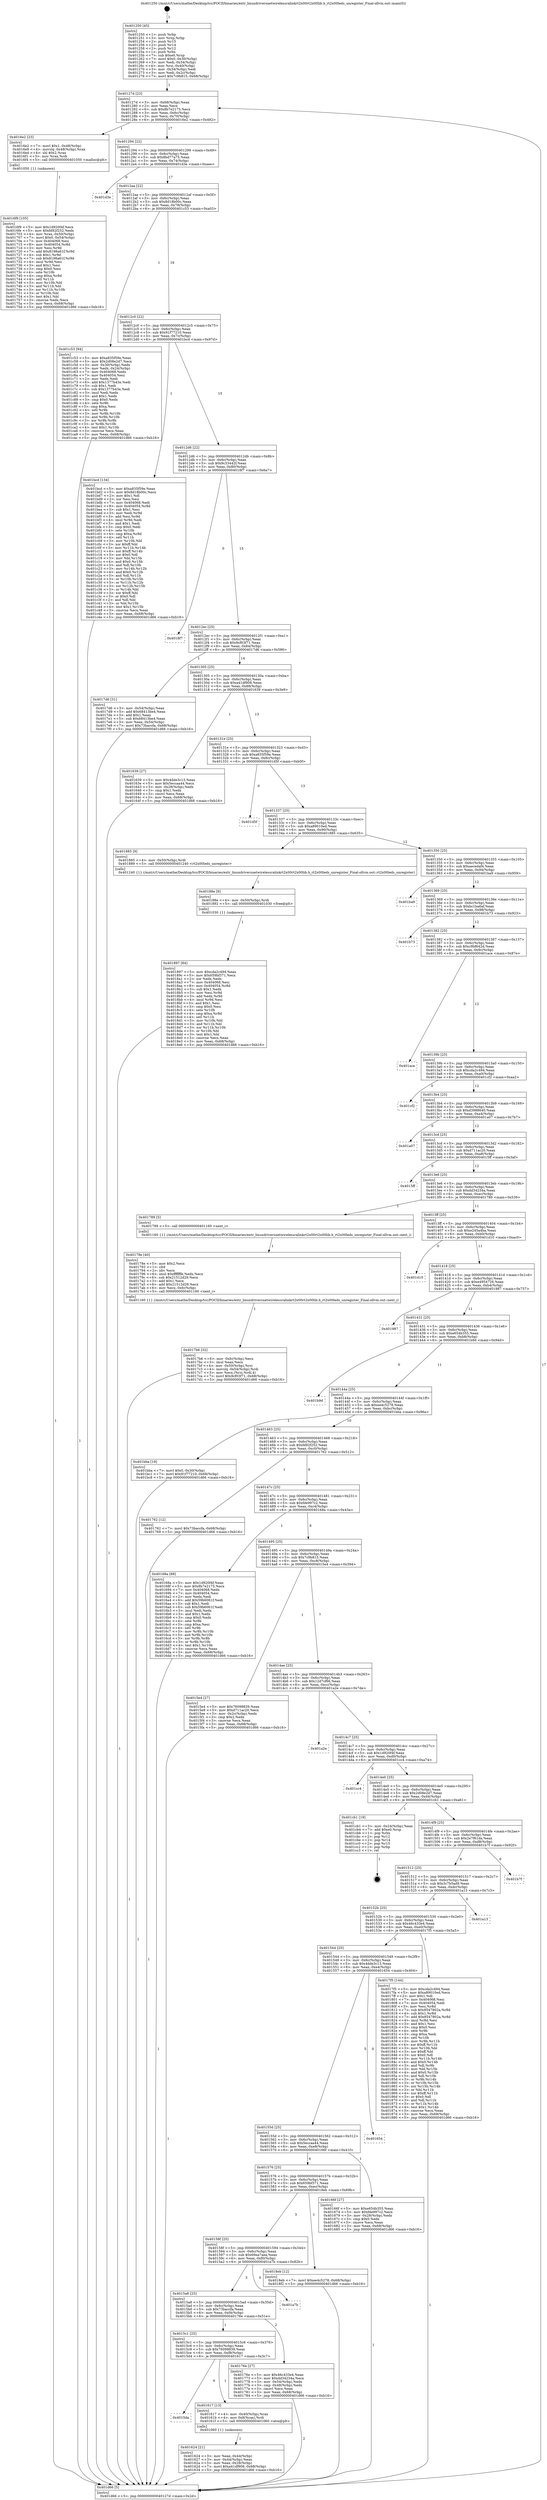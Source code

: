 digraph "0x401250" {
  label = "0x401250 (/mnt/c/Users/mathe/Desktop/tcc/POCII/binaries/extr_linuxdriversnetwirelessralinkrt2x00rt2x00lib.h_rt2x00leds_unregister_Final-ollvm.out::main(0))"
  labelloc = "t"
  node[shape=record]

  Entry [label="",width=0.3,height=0.3,shape=circle,fillcolor=black,style=filled]
  "0x40127d" [label="{
     0x40127d [23]\l
     | [instrs]\l
     &nbsp;&nbsp;0x40127d \<+3\>: mov -0x68(%rbp),%eax\l
     &nbsp;&nbsp;0x401280 \<+2\>: mov %eax,%ecx\l
     &nbsp;&nbsp;0x401282 \<+6\>: sub $0x8b7e2175,%ecx\l
     &nbsp;&nbsp;0x401288 \<+3\>: mov %eax,-0x6c(%rbp)\l
     &nbsp;&nbsp;0x40128b \<+3\>: mov %ecx,-0x70(%rbp)\l
     &nbsp;&nbsp;0x40128e \<+6\>: je 00000000004016e2 \<main+0x492\>\l
  }"]
  "0x4016e2" [label="{
     0x4016e2 [23]\l
     | [instrs]\l
     &nbsp;&nbsp;0x4016e2 \<+7\>: movl $0x1,-0x48(%rbp)\l
     &nbsp;&nbsp;0x4016e9 \<+4\>: movslq -0x48(%rbp),%rax\l
     &nbsp;&nbsp;0x4016ed \<+4\>: shl $0x2,%rax\l
     &nbsp;&nbsp;0x4016f1 \<+3\>: mov %rax,%rdi\l
     &nbsp;&nbsp;0x4016f4 \<+5\>: call 0000000000401050 \<malloc@plt\>\l
     | [calls]\l
     &nbsp;&nbsp;0x401050 \{1\} (unknown)\l
  }"]
  "0x401294" [label="{
     0x401294 [22]\l
     | [instrs]\l
     &nbsp;&nbsp;0x401294 \<+5\>: jmp 0000000000401299 \<main+0x49\>\l
     &nbsp;&nbsp;0x401299 \<+3\>: mov -0x6c(%rbp),%eax\l
     &nbsp;&nbsp;0x40129c \<+5\>: sub $0x8bd77a75,%eax\l
     &nbsp;&nbsp;0x4012a1 \<+3\>: mov %eax,-0x74(%rbp)\l
     &nbsp;&nbsp;0x4012a4 \<+6\>: je 0000000000401d3e \<main+0xaee\>\l
  }"]
  Exit [label="",width=0.3,height=0.3,shape=circle,fillcolor=black,style=filled,peripheries=2]
  "0x401d3e" [label="{
     0x401d3e\l
  }", style=dashed]
  "0x4012aa" [label="{
     0x4012aa [22]\l
     | [instrs]\l
     &nbsp;&nbsp;0x4012aa \<+5\>: jmp 00000000004012af \<main+0x5f\>\l
     &nbsp;&nbsp;0x4012af \<+3\>: mov -0x6c(%rbp),%eax\l
     &nbsp;&nbsp;0x4012b2 \<+5\>: sub $0x8d18b00c,%eax\l
     &nbsp;&nbsp;0x4012b7 \<+3\>: mov %eax,-0x78(%rbp)\l
     &nbsp;&nbsp;0x4012ba \<+6\>: je 0000000000401c53 \<main+0xa03\>\l
  }"]
  "0x401897" [label="{
     0x401897 [84]\l
     | [instrs]\l
     &nbsp;&nbsp;0x401897 \<+5\>: mov $0xcda2c494,%eax\l
     &nbsp;&nbsp;0x40189c \<+5\>: mov $0x659bf371,%ecx\l
     &nbsp;&nbsp;0x4018a1 \<+2\>: xor %edx,%edx\l
     &nbsp;&nbsp;0x4018a3 \<+7\>: mov 0x404068,%esi\l
     &nbsp;&nbsp;0x4018aa \<+8\>: mov 0x404054,%r8d\l
     &nbsp;&nbsp;0x4018b2 \<+3\>: sub $0x1,%edx\l
     &nbsp;&nbsp;0x4018b5 \<+3\>: mov %esi,%r9d\l
     &nbsp;&nbsp;0x4018b8 \<+3\>: add %edx,%r9d\l
     &nbsp;&nbsp;0x4018bb \<+4\>: imul %r9d,%esi\l
     &nbsp;&nbsp;0x4018bf \<+3\>: and $0x1,%esi\l
     &nbsp;&nbsp;0x4018c2 \<+3\>: cmp $0x0,%esi\l
     &nbsp;&nbsp;0x4018c5 \<+4\>: sete %r10b\l
     &nbsp;&nbsp;0x4018c9 \<+4\>: cmp $0xa,%r8d\l
     &nbsp;&nbsp;0x4018cd \<+4\>: setl %r11b\l
     &nbsp;&nbsp;0x4018d1 \<+3\>: mov %r10b,%bl\l
     &nbsp;&nbsp;0x4018d4 \<+3\>: and %r11b,%bl\l
     &nbsp;&nbsp;0x4018d7 \<+3\>: xor %r11b,%r10b\l
     &nbsp;&nbsp;0x4018da \<+3\>: or %r10b,%bl\l
     &nbsp;&nbsp;0x4018dd \<+3\>: test $0x1,%bl\l
     &nbsp;&nbsp;0x4018e0 \<+3\>: cmovne %ecx,%eax\l
     &nbsp;&nbsp;0x4018e3 \<+3\>: mov %eax,-0x68(%rbp)\l
     &nbsp;&nbsp;0x4018e6 \<+5\>: jmp 0000000000401d66 \<main+0xb16\>\l
  }"]
  "0x401c53" [label="{
     0x401c53 [94]\l
     | [instrs]\l
     &nbsp;&nbsp;0x401c53 \<+5\>: mov $0xa835f59e,%eax\l
     &nbsp;&nbsp;0x401c58 \<+5\>: mov $0x2d08e2d7,%ecx\l
     &nbsp;&nbsp;0x401c5d \<+3\>: mov -0x30(%rbp),%edx\l
     &nbsp;&nbsp;0x401c60 \<+3\>: mov %edx,-0x24(%rbp)\l
     &nbsp;&nbsp;0x401c63 \<+7\>: mov 0x404068,%edx\l
     &nbsp;&nbsp;0x401c6a \<+7\>: mov 0x404054,%esi\l
     &nbsp;&nbsp;0x401c71 \<+2\>: mov %edx,%edi\l
     &nbsp;&nbsp;0x401c73 \<+6\>: add $0x1377b43e,%edi\l
     &nbsp;&nbsp;0x401c79 \<+3\>: sub $0x1,%edi\l
     &nbsp;&nbsp;0x401c7c \<+6\>: sub $0x1377b43e,%edi\l
     &nbsp;&nbsp;0x401c82 \<+3\>: imul %edi,%edx\l
     &nbsp;&nbsp;0x401c85 \<+3\>: and $0x1,%edx\l
     &nbsp;&nbsp;0x401c88 \<+3\>: cmp $0x0,%edx\l
     &nbsp;&nbsp;0x401c8b \<+4\>: sete %r8b\l
     &nbsp;&nbsp;0x401c8f \<+3\>: cmp $0xa,%esi\l
     &nbsp;&nbsp;0x401c92 \<+4\>: setl %r9b\l
     &nbsp;&nbsp;0x401c96 \<+3\>: mov %r8b,%r10b\l
     &nbsp;&nbsp;0x401c99 \<+3\>: and %r9b,%r10b\l
     &nbsp;&nbsp;0x401c9c \<+3\>: xor %r9b,%r8b\l
     &nbsp;&nbsp;0x401c9f \<+3\>: or %r8b,%r10b\l
     &nbsp;&nbsp;0x401ca2 \<+4\>: test $0x1,%r10b\l
     &nbsp;&nbsp;0x401ca6 \<+3\>: cmovne %ecx,%eax\l
     &nbsp;&nbsp;0x401ca9 \<+3\>: mov %eax,-0x68(%rbp)\l
     &nbsp;&nbsp;0x401cac \<+5\>: jmp 0000000000401d66 \<main+0xb16\>\l
  }"]
  "0x4012c0" [label="{
     0x4012c0 [22]\l
     | [instrs]\l
     &nbsp;&nbsp;0x4012c0 \<+5\>: jmp 00000000004012c5 \<main+0x75\>\l
     &nbsp;&nbsp;0x4012c5 \<+3\>: mov -0x6c(%rbp),%eax\l
     &nbsp;&nbsp;0x4012c8 \<+5\>: sub $0x91f77210,%eax\l
     &nbsp;&nbsp;0x4012cd \<+3\>: mov %eax,-0x7c(%rbp)\l
     &nbsp;&nbsp;0x4012d0 \<+6\>: je 0000000000401bcd \<main+0x97d\>\l
  }"]
  "0x40188e" [label="{
     0x40188e [9]\l
     | [instrs]\l
     &nbsp;&nbsp;0x40188e \<+4\>: mov -0x50(%rbp),%rdi\l
     &nbsp;&nbsp;0x401892 \<+5\>: call 0000000000401030 \<free@plt\>\l
     | [calls]\l
     &nbsp;&nbsp;0x401030 \{1\} (unknown)\l
  }"]
  "0x401bcd" [label="{
     0x401bcd [134]\l
     | [instrs]\l
     &nbsp;&nbsp;0x401bcd \<+5\>: mov $0xa835f59e,%eax\l
     &nbsp;&nbsp;0x401bd2 \<+5\>: mov $0x8d18b00c,%ecx\l
     &nbsp;&nbsp;0x401bd7 \<+2\>: mov $0x1,%dl\l
     &nbsp;&nbsp;0x401bd9 \<+2\>: xor %esi,%esi\l
     &nbsp;&nbsp;0x401bdb \<+7\>: mov 0x404068,%edi\l
     &nbsp;&nbsp;0x401be2 \<+8\>: mov 0x404054,%r8d\l
     &nbsp;&nbsp;0x401bea \<+3\>: sub $0x1,%esi\l
     &nbsp;&nbsp;0x401bed \<+3\>: mov %edi,%r9d\l
     &nbsp;&nbsp;0x401bf0 \<+3\>: add %esi,%r9d\l
     &nbsp;&nbsp;0x401bf3 \<+4\>: imul %r9d,%edi\l
     &nbsp;&nbsp;0x401bf7 \<+3\>: and $0x1,%edi\l
     &nbsp;&nbsp;0x401bfa \<+3\>: cmp $0x0,%edi\l
     &nbsp;&nbsp;0x401bfd \<+4\>: sete %r10b\l
     &nbsp;&nbsp;0x401c01 \<+4\>: cmp $0xa,%r8d\l
     &nbsp;&nbsp;0x401c05 \<+4\>: setl %r11b\l
     &nbsp;&nbsp;0x401c09 \<+3\>: mov %r10b,%bl\l
     &nbsp;&nbsp;0x401c0c \<+3\>: xor $0xff,%bl\l
     &nbsp;&nbsp;0x401c0f \<+3\>: mov %r11b,%r14b\l
     &nbsp;&nbsp;0x401c12 \<+4\>: xor $0xff,%r14b\l
     &nbsp;&nbsp;0x401c16 \<+3\>: xor $0x0,%dl\l
     &nbsp;&nbsp;0x401c19 \<+3\>: mov %bl,%r15b\l
     &nbsp;&nbsp;0x401c1c \<+4\>: and $0x0,%r15b\l
     &nbsp;&nbsp;0x401c20 \<+3\>: and %dl,%r10b\l
     &nbsp;&nbsp;0x401c23 \<+3\>: mov %r14b,%r12b\l
     &nbsp;&nbsp;0x401c26 \<+4\>: and $0x0,%r12b\l
     &nbsp;&nbsp;0x401c2a \<+3\>: and %dl,%r11b\l
     &nbsp;&nbsp;0x401c2d \<+3\>: or %r10b,%r15b\l
     &nbsp;&nbsp;0x401c30 \<+3\>: or %r11b,%r12b\l
     &nbsp;&nbsp;0x401c33 \<+3\>: xor %r12b,%r15b\l
     &nbsp;&nbsp;0x401c36 \<+3\>: or %r14b,%bl\l
     &nbsp;&nbsp;0x401c39 \<+3\>: xor $0xff,%bl\l
     &nbsp;&nbsp;0x401c3c \<+3\>: or $0x0,%dl\l
     &nbsp;&nbsp;0x401c3f \<+2\>: and %dl,%bl\l
     &nbsp;&nbsp;0x401c41 \<+3\>: or %bl,%r15b\l
     &nbsp;&nbsp;0x401c44 \<+4\>: test $0x1,%r15b\l
     &nbsp;&nbsp;0x401c48 \<+3\>: cmovne %ecx,%eax\l
     &nbsp;&nbsp;0x401c4b \<+3\>: mov %eax,-0x68(%rbp)\l
     &nbsp;&nbsp;0x401c4e \<+5\>: jmp 0000000000401d66 \<main+0xb16\>\l
  }"]
  "0x4012d6" [label="{
     0x4012d6 [22]\l
     | [instrs]\l
     &nbsp;&nbsp;0x4012d6 \<+5\>: jmp 00000000004012db \<main+0x8b\>\l
     &nbsp;&nbsp;0x4012db \<+3\>: mov -0x6c(%rbp),%eax\l
     &nbsp;&nbsp;0x4012de \<+5\>: sub $0x9c33442f,%eax\l
     &nbsp;&nbsp;0x4012e3 \<+3\>: mov %eax,-0x80(%rbp)\l
     &nbsp;&nbsp;0x4012e6 \<+6\>: je 00000000004018f7 \<main+0x6a7\>\l
  }"]
  "0x4017b6" [label="{
     0x4017b6 [32]\l
     | [instrs]\l
     &nbsp;&nbsp;0x4017b6 \<+6\>: mov -0xfc(%rbp),%ecx\l
     &nbsp;&nbsp;0x4017bc \<+3\>: imul %eax,%ecx\l
     &nbsp;&nbsp;0x4017bf \<+4\>: mov -0x50(%rbp),%rsi\l
     &nbsp;&nbsp;0x4017c3 \<+4\>: movslq -0x54(%rbp),%rdi\l
     &nbsp;&nbsp;0x4017c7 \<+3\>: mov %ecx,(%rsi,%rdi,4)\l
     &nbsp;&nbsp;0x4017ca \<+7\>: movl $0x9cf03f71,-0x68(%rbp)\l
     &nbsp;&nbsp;0x4017d1 \<+5\>: jmp 0000000000401d66 \<main+0xb16\>\l
  }"]
  "0x4018f7" [label="{
     0x4018f7\l
  }", style=dashed]
  "0x4012ec" [label="{
     0x4012ec [25]\l
     | [instrs]\l
     &nbsp;&nbsp;0x4012ec \<+5\>: jmp 00000000004012f1 \<main+0xa1\>\l
     &nbsp;&nbsp;0x4012f1 \<+3\>: mov -0x6c(%rbp),%eax\l
     &nbsp;&nbsp;0x4012f4 \<+5\>: sub $0x9cf03f71,%eax\l
     &nbsp;&nbsp;0x4012f9 \<+6\>: mov %eax,-0x84(%rbp)\l
     &nbsp;&nbsp;0x4012ff \<+6\>: je 00000000004017d6 \<main+0x586\>\l
  }"]
  "0x40178e" [label="{
     0x40178e [40]\l
     | [instrs]\l
     &nbsp;&nbsp;0x40178e \<+5\>: mov $0x2,%ecx\l
     &nbsp;&nbsp;0x401793 \<+1\>: cltd\l
     &nbsp;&nbsp;0x401794 \<+2\>: idiv %ecx\l
     &nbsp;&nbsp;0x401796 \<+6\>: imul $0xfffffffe,%edx,%ecx\l
     &nbsp;&nbsp;0x40179c \<+6\>: sub $0x21512d29,%ecx\l
     &nbsp;&nbsp;0x4017a2 \<+3\>: add $0x1,%ecx\l
     &nbsp;&nbsp;0x4017a5 \<+6\>: add $0x21512d29,%ecx\l
     &nbsp;&nbsp;0x4017ab \<+6\>: mov %ecx,-0xfc(%rbp)\l
     &nbsp;&nbsp;0x4017b1 \<+5\>: call 0000000000401160 \<next_i\>\l
     | [calls]\l
     &nbsp;&nbsp;0x401160 \{1\} (/mnt/c/Users/mathe/Desktop/tcc/POCII/binaries/extr_linuxdriversnetwirelessralinkrt2x00rt2x00lib.h_rt2x00leds_unregister_Final-ollvm.out::next_i)\l
  }"]
  "0x4017d6" [label="{
     0x4017d6 [31]\l
     | [instrs]\l
     &nbsp;&nbsp;0x4017d6 \<+3\>: mov -0x54(%rbp),%eax\l
     &nbsp;&nbsp;0x4017d9 \<+5\>: add $0x68413be4,%eax\l
     &nbsp;&nbsp;0x4017de \<+3\>: add $0x1,%eax\l
     &nbsp;&nbsp;0x4017e1 \<+5\>: sub $0x68413be4,%eax\l
     &nbsp;&nbsp;0x4017e6 \<+3\>: mov %eax,-0x54(%rbp)\l
     &nbsp;&nbsp;0x4017e9 \<+7\>: movl $0x73baccfa,-0x68(%rbp)\l
     &nbsp;&nbsp;0x4017f0 \<+5\>: jmp 0000000000401d66 \<main+0xb16\>\l
  }"]
  "0x401305" [label="{
     0x401305 [25]\l
     | [instrs]\l
     &nbsp;&nbsp;0x401305 \<+5\>: jmp 000000000040130a \<main+0xba\>\l
     &nbsp;&nbsp;0x40130a \<+3\>: mov -0x6c(%rbp),%eax\l
     &nbsp;&nbsp;0x40130d \<+5\>: sub $0xa41df908,%eax\l
     &nbsp;&nbsp;0x401312 \<+6\>: mov %eax,-0x88(%rbp)\l
     &nbsp;&nbsp;0x401318 \<+6\>: je 0000000000401639 \<main+0x3e9\>\l
  }"]
  "0x4016f9" [label="{
     0x4016f9 [105]\l
     | [instrs]\l
     &nbsp;&nbsp;0x4016f9 \<+5\>: mov $0x1d920f4f,%ecx\l
     &nbsp;&nbsp;0x4016fe \<+5\>: mov $0xfd92f252,%edx\l
     &nbsp;&nbsp;0x401703 \<+4\>: mov %rax,-0x50(%rbp)\l
     &nbsp;&nbsp;0x401707 \<+7\>: movl $0x0,-0x54(%rbp)\l
     &nbsp;&nbsp;0x40170e \<+7\>: mov 0x404068,%esi\l
     &nbsp;&nbsp;0x401715 \<+8\>: mov 0x404054,%r8d\l
     &nbsp;&nbsp;0x40171d \<+3\>: mov %esi,%r9d\l
     &nbsp;&nbsp;0x401720 \<+7\>: add $0x8198a61f,%r9d\l
     &nbsp;&nbsp;0x401727 \<+4\>: sub $0x1,%r9d\l
     &nbsp;&nbsp;0x40172b \<+7\>: sub $0x8198a61f,%r9d\l
     &nbsp;&nbsp;0x401732 \<+4\>: imul %r9d,%esi\l
     &nbsp;&nbsp;0x401736 \<+3\>: and $0x1,%esi\l
     &nbsp;&nbsp;0x401739 \<+3\>: cmp $0x0,%esi\l
     &nbsp;&nbsp;0x40173c \<+4\>: sete %r10b\l
     &nbsp;&nbsp;0x401740 \<+4\>: cmp $0xa,%r8d\l
     &nbsp;&nbsp;0x401744 \<+4\>: setl %r11b\l
     &nbsp;&nbsp;0x401748 \<+3\>: mov %r10b,%bl\l
     &nbsp;&nbsp;0x40174b \<+3\>: and %r11b,%bl\l
     &nbsp;&nbsp;0x40174e \<+3\>: xor %r11b,%r10b\l
     &nbsp;&nbsp;0x401751 \<+3\>: or %r10b,%bl\l
     &nbsp;&nbsp;0x401754 \<+3\>: test $0x1,%bl\l
     &nbsp;&nbsp;0x401757 \<+3\>: cmovne %edx,%ecx\l
     &nbsp;&nbsp;0x40175a \<+3\>: mov %ecx,-0x68(%rbp)\l
     &nbsp;&nbsp;0x40175d \<+5\>: jmp 0000000000401d66 \<main+0xb16\>\l
  }"]
  "0x401639" [label="{
     0x401639 [27]\l
     | [instrs]\l
     &nbsp;&nbsp;0x401639 \<+5\>: mov $0x4dde3c13,%eax\l
     &nbsp;&nbsp;0x40163e \<+5\>: mov $0x5eccaa44,%ecx\l
     &nbsp;&nbsp;0x401643 \<+3\>: mov -0x28(%rbp),%edx\l
     &nbsp;&nbsp;0x401646 \<+3\>: cmp $0x1,%edx\l
     &nbsp;&nbsp;0x401649 \<+3\>: cmovl %ecx,%eax\l
     &nbsp;&nbsp;0x40164c \<+3\>: mov %eax,-0x68(%rbp)\l
     &nbsp;&nbsp;0x40164f \<+5\>: jmp 0000000000401d66 \<main+0xb16\>\l
  }"]
  "0x40131e" [label="{
     0x40131e [25]\l
     | [instrs]\l
     &nbsp;&nbsp;0x40131e \<+5\>: jmp 0000000000401323 \<main+0xd3\>\l
     &nbsp;&nbsp;0x401323 \<+3\>: mov -0x6c(%rbp),%eax\l
     &nbsp;&nbsp;0x401326 \<+5\>: sub $0xa835f59e,%eax\l
     &nbsp;&nbsp;0x40132b \<+6\>: mov %eax,-0x8c(%rbp)\l
     &nbsp;&nbsp;0x401331 \<+6\>: je 0000000000401d5f \<main+0xb0f\>\l
  }"]
  "0x401624" [label="{
     0x401624 [21]\l
     | [instrs]\l
     &nbsp;&nbsp;0x401624 \<+3\>: mov %eax,-0x44(%rbp)\l
     &nbsp;&nbsp;0x401627 \<+3\>: mov -0x44(%rbp),%eax\l
     &nbsp;&nbsp;0x40162a \<+3\>: mov %eax,-0x28(%rbp)\l
     &nbsp;&nbsp;0x40162d \<+7\>: movl $0xa41df908,-0x68(%rbp)\l
     &nbsp;&nbsp;0x401634 \<+5\>: jmp 0000000000401d66 \<main+0xb16\>\l
  }"]
  "0x401d5f" [label="{
     0x401d5f\l
  }", style=dashed]
  "0x401337" [label="{
     0x401337 [25]\l
     | [instrs]\l
     &nbsp;&nbsp;0x401337 \<+5\>: jmp 000000000040133c \<main+0xec\>\l
     &nbsp;&nbsp;0x40133c \<+3\>: mov -0x6c(%rbp),%eax\l
     &nbsp;&nbsp;0x40133f \<+5\>: sub $0xa89010ed,%eax\l
     &nbsp;&nbsp;0x401344 \<+6\>: mov %eax,-0x90(%rbp)\l
     &nbsp;&nbsp;0x40134a \<+6\>: je 0000000000401885 \<main+0x635\>\l
  }"]
  "0x4015da" [label="{
     0x4015da\l
  }", style=dashed]
  "0x401885" [label="{
     0x401885 [9]\l
     | [instrs]\l
     &nbsp;&nbsp;0x401885 \<+4\>: mov -0x50(%rbp),%rdi\l
     &nbsp;&nbsp;0x401889 \<+5\>: call 0000000000401240 \<rt2x00leds_unregister\>\l
     | [calls]\l
     &nbsp;&nbsp;0x401240 \{1\} (/mnt/c/Users/mathe/Desktop/tcc/POCII/binaries/extr_linuxdriversnetwirelessralinkrt2x00rt2x00lib.h_rt2x00leds_unregister_Final-ollvm.out::rt2x00leds_unregister)\l
  }"]
  "0x401350" [label="{
     0x401350 [25]\l
     | [instrs]\l
     &nbsp;&nbsp;0x401350 \<+5\>: jmp 0000000000401355 \<main+0x105\>\l
     &nbsp;&nbsp;0x401355 \<+3\>: mov -0x6c(%rbp),%eax\l
     &nbsp;&nbsp;0x401358 \<+5\>: sub $0xaecedaf4,%eax\l
     &nbsp;&nbsp;0x40135d \<+6\>: mov %eax,-0x94(%rbp)\l
     &nbsp;&nbsp;0x401363 \<+6\>: je 0000000000401ba9 \<main+0x959\>\l
  }"]
  "0x401617" [label="{
     0x401617 [13]\l
     | [instrs]\l
     &nbsp;&nbsp;0x401617 \<+4\>: mov -0x40(%rbp),%rax\l
     &nbsp;&nbsp;0x40161b \<+4\>: mov 0x8(%rax),%rdi\l
     &nbsp;&nbsp;0x40161f \<+5\>: call 0000000000401060 \<atoi@plt\>\l
     | [calls]\l
     &nbsp;&nbsp;0x401060 \{1\} (unknown)\l
  }"]
  "0x401ba9" [label="{
     0x401ba9\l
  }", style=dashed]
  "0x401369" [label="{
     0x401369 [25]\l
     | [instrs]\l
     &nbsp;&nbsp;0x401369 \<+5\>: jmp 000000000040136e \<main+0x11e\>\l
     &nbsp;&nbsp;0x40136e \<+3\>: mov -0x6c(%rbp),%eax\l
     &nbsp;&nbsp;0x401371 \<+5\>: sub $0xbc1ba6af,%eax\l
     &nbsp;&nbsp;0x401376 \<+6\>: mov %eax,-0x98(%rbp)\l
     &nbsp;&nbsp;0x40137c \<+6\>: je 0000000000401b73 \<main+0x923\>\l
  }"]
  "0x4015c1" [label="{
     0x4015c1 [25]\l
     | [instrs]\l
     &nbsp;&nbsp;0x4015c1 \<+5\>: jmp 00000000004015c6 \<main+0x376\>\l
     &nbsp;&nbsp;0x4015c6 \<+3\>: mov -0x6c(%rbp),%eax\l
     &nbsp;&nbsp;0x4015c9 \<+5\>: sub $0x76098839,%eax\l
     &nbsp;&nbsp;0x4015ce \<+6\>: mov %eax,-0xf8(%rbp)\l
     &nbsp;&nbsp;0x4015d4 \<+6\>: je 0000000000401617 \<main+0x3c7\>\l
  }"]
  "0x401b73" [label="{
     0x401b73\l
  }", style=dashed]
  "0x401382" [label="{
     0x401382 [25]\l
     | [instrs]\l
     &nbsp;&nbsp;0x401382 \<+5\>: jmp 0000000000401387 \<main+0x137\>\l
     &nbsp;&nbsp;0x401387 \<+3\>: mov -0x6c(%rbp),%eax\l
     &nbsp;&nbsp;0x40138a \<+5\>: sub $0xc9bf642d,%eax\l
     &nbsp;&nbsp;0x40138f \<+6\>: mov %eax,-0x9c(%rbp)\l
     &nbsp;&nbsp;0x401395 \<+6\>: je 0000000000401ace \<main+0x87e\>\l
  }"]
  "0x40176e" [label="{
     0x40176e [27]\l
     | [instrs]\l
     &nbsp;&nbsp;0x40176e \<+5\>: mov $0x46c433e4,%eax\l
     &nbsp;&nbsp;0x401773 \<+5\>: mov $0xdd34234a,%ecx\l
     &nbsp;&nbsp;0x401778 \<+3\>: mov -0x54(%rbp),%edx\l
     &nbsp;&nbsp;0x40177b \<+3\>: cmp -0x48(%rbp),%edx\l
     &nbsp;&nbsp;0x40177e \<+3\>: cmovl %ecx,%eax\l
     &nbsp;&nbsp;0x401781 \<+3\>: mov %eax,-0x68(%rbp)\l
     &nbsp;&nbsp;0x401784 \<+5\>: jmp 0000000000401d66 \<main+0xb16\>\l
  }"]
  "0x401ace" [label="{
     0x401ace\l
  }", style=dashed]
  "0x40139b" [label="{
     0x40139b [25]\l
     | [instrs]\l
     &nbsp;&nbsp;0x40139b \<+5\>: jmp 00000000004013a0 \<main+0x150\>\l
     &nbsp;&nbsp;0x4013a0 \<+3\>: mov -0x6c(%rbp),%eax\l
     &nbsp;&nbsp;0x4013a3 \<+5\>: sub $0xcda2c494,%eax\l
     &nbsp;&nbsp;0x4013a8 \<+6\>: mov %eax,-0xa0(%rbp)\l
     &nbsp;&nbsp;0x4013ae \<+6\>: je 0000000000401cf2 \<main+0xaa2\>\l
  }"]
  "0x4015a8" [label="{
     0x4015a8 [25]\l
     | [instrs]\l
     &nbsp;&nbsp;0x4015a8 \<+5\>: jmp 00000000004015ad \<main+0x35d\>\l
     &nbsp;&nbsp;0x4015ad \<+3\>: mov -0x6c(%rbp),%eax\l
     &nbsp;&nbsp;0x4015b0 \<+5\>: sub $0x73baccfa,%eax\l
     &nbsp;&nbsp;0x4015b5 \<+6\>: mov %eax,-0xf4(%rbp)\l
     &nbsp;&nbsp;0x4015bb \<+6\>: je 000000000040176e \<main+0x51e\>\l
  }"]
  "0x401cf2" [label="{
     0x401cf2\l
  }", style=dashed]
  "0x4013b4" [label="{
     0x4013b4 [25]\l
     | [instrs]\l
     &nbsp;&nbsp;0x4013b4 \<+5\>: jmp 00000000004013b9 \<main+0x169\>\l
     &nbsp;&nbsp;0x4013b9 \<+3\>: mov -0x6c(%rbp),%eax\l
     &nbsp;&nbsp;0x4013bc \<+5\>: sub $0xd3988640,%eax\l
     &nbsp;&nbsp;0x4013c1 \<+6\>: mov %eax,-0xa4(%rbp)\l
     &nbsp;&nbsp;0x4013c7 \<+6\>: je 0000000000401a07 \<main+0x7b7\>\l
  }"]
  "0x401a7b" [label="{
     0x401a7b\l
  }", style=dashed]
  "0x401a07" [label="{
     0x401a07\l
  }", style=dashed]
  "0x4013cd" [label="{
     0x4013cd [25]\l
     | [instrs]\l
     &nbsp;&nbsp;0x4013cd \<+5\>: jmp 00000000004013d2 \<main+0x182\>\l
     &nbsp;&nbsp;0x4013d2 \<+3\>: mov -0x6c(%rbp),%eax\l
     &nbsp;&nbsp;0x4013d5 \<+5\>: sub $0xd711ac20,%eax\l
     &nbsp;&nbsp;0x4013da \<+6\>: mov %eax,-0xa8(%rbp)\l
     &nbsp;&nbsp;0x4013e0 \<+6\>: je 00000000004015ff \<main+0x3af\>\l
  }"]
  "0x40158f" [label="{
     0x40158f [25]\l
     | [instrs]\l
     &nbsp;&nbsp;0x40158f \<+5\>: jmp 0000000000401594 \<main+0x344\>\l
     &nbsp;&nbsp;0x401594 \<+3\>: mov -0x6c(%rbp),%eax\l
     &nbsp;&nbsp;0x401597 \<+5\>: sub $0x69ea7aea,%eax\l
     &nbsp;&nbsp;0x40159c \<+6\>: mov %eax,-0xf0(%rbp)\l
     &nbsp;&nbsp;0x4015a2 \<+6\>: je 0000000000401a7b \<main+0x82b\>\l
  }"]
  "0x4015ff" [label="{
     0x4015ff\l
  }", style=dashed]
  "0x4013e6" [label="{
     0x4013e6 [25]\l
     | [instrs]\l
     &nbsp;&nbsp;0x4013e6 \<+5\>: jmp 00000000004013eb \<main+0x19b\>\l
     &nbsp;&nbsp;0x4013eb \<+3\>: mov -0x6c(%rbp),%eax\l
     &nbsp;&nbsp;0x4013ee \<+5\>: sub $0xdd34234a,%eax\l
     &nbsp;&nbsp;0x4013f3 \<+6\>: mov %eax,-0xac(%rbp)\l
     &nbsp;&nbsp;0x4013f9 \<+6\>: je 0000000000401789 \<main+0x539\>\l
  }"]
  "0x4018eb" [label="{
     0x4018eb [12]\l
     | [instrs]\l
     &nbsp;&nbsp;0x4018eb \<+7\>: movl $0xee4c5278,-0x68(%rbp)\l
     &nbsp;&nbsp;0x4018f2 \<+5\>: jmp 0000000000401d66 \<main+0xb16\>\l
  }"]
  "0x401789" [label="{
     0x401789 [5]\l
     | [instrs]\l
     &nbsp;&nbsp;0x401789 \<+5\>: call 0000000000401160 \<next_i\>\l
     | [calls]\l
     &nbsp;&nbsp;0x401160 \{1\} (/mnt/c/Users/mathe/Desktop/tcc/POCII/binaries/extr_linuxdriversnetwirelessralinkrt2x00rt2x00lib.h_rt2x00leds_unregister_Final-ollvm.out::next_i)\l
  }"]
  "0x4013ff" [label="{
     0x4013ff [25]\l
     | [instrs]\l
     &nbsp;&nbsp;0x4013ff \<+5\>: jmp 0000000000401404 \<main+0x1b4\>\l
     &nbsp;&nbsp;0x401404 \<+3\>: mov -0x6c(%rbp),%eax\l
     &nbsp;&nbsp;0x401407 \<+5\>: sub $0xe245a4ba,%eax\l
     &nbsp;&nbsp;0x40140c \<+6\>: mov %eax,-0xb0(%rbp)\l
     &nbsp;&nbsp;0x401412 \<+6\>: je 0000000000401d10 \<main+0xac0\>\l
  }"]
  "0x401576" [label="{
     0x401576 [25]\l
     | [instrs]\l
     &nbsp;&nbsp;0x401576 \<+5\>: jmp 000000000040157b \<main+0x32b\>\l
     &nbsp;&nbsp;0x40157b \<+3\>: mov -0x6c(%rbp),%eax\l
     &nbsp;&nbsp;0x40157e \<+5\>: sub $0x659bf371,%eax\l
     &nbsp;&nbsp;0x401583 \<+6\>: mov %eax,-0xec(%rbp)\l
     &nbsp;&nbsp;0x401589 \<+6\>: je 00000000004018eb \<main+0x69b\>\l
  }"]
  "0x401d10" [label="{
     0x401d10\l
  }", style=dashed]
  "0x401418" [label="{
     0x401418 [25]\l
     | [instrs]\l
     &nbsp;&nbsp;0x401418 \<+5\>: jmp 000000000040141d \<main+0x1cd\>\l
     &nbsp;&nbsp;0x40141d \<+3\>: mov -0x6c(%rbp),%eax\l
     &nbsp;&nbsp;0x401420 \<+5\>: sub $0xe4954726,%eax\l
     &nbsp;&nbsp;0x401425 \<+6\>: mov %eax,-0xb4(%rbp)\l
     &nbsp;&nbsp;0x40142b \<+6\>: je 0000000000401987 \<main+0x737\>\l
  }"]
  "0x40166f" [label="{
     0x40166f [27]\l
     | [instrs]\l
     &nbsp;&nbsp;0x40166f \<+5\>: mov $0xe654b355,%eax\l
     &nbsp;&nbsp;0x401674 \<+5\>: mov $0xfde997c2,%ecx\l
     &nbsp;&nbsp;0x401679 \<+3\>: mov -0x28(%rbp),%edx\l
     &nbsp;&nbsp;0x40167c \<+3\>: cmp $0x0,%edx\l
     &nbsp;&nbsp;0x40167f \<+3\>: cmove %ecx,%eax\l
     &nbsp;&nbsp;0x401682 \<+3\>: mov %eax,-0x68(%rbp)\l
     &nbsp;&nbsp;0x401685 \<+5\>: jmp 0000000000401d66 \<main+0xb16\>\l
  }"]
  "0x401987" [label="{
     0x401987\l
  }", style=dashed]
  "0x401431" [label="{
     0x401431 [25]\l
     | [instrs]\l
     &nbsp;&nbsp;0x401431 \<+5\>: jmp 0000000000401436 \<main+0x1e6\>\l
     &nbsp;&nbsp;0x401436 \<+3\>: mov -0x6c(%rbp),%eax\l
     &nbsp;&nbsp;0x401439 \<+5\>: sub $0xe654b355,%eax\l
     &nbsp;&nbsp;0x40143e \<+6\>: mov %eax,-0xb8(%rbp)\l
     &nbsp;&nbsp;0x401444 \<+6\>: je 0000000000401b9d \<main+0x94d\>\l
  }"]
  "0x40155d" [label="{
     0x40155d [25]\l
     | [instrs]\l
     &nbsp;&nbsp;0x40155d \<+5\>: jmp 0000000000401562 \<main+0x312\>\l
     &nbsp;&nbsp;0x401562 \<+3\>: mov -0x6c(%rbp),%eax\l
     &nbsp;&nbsp;0x401565 \<+5\>: sub $0x5eccaa44,%eax\l
     &nbsp;&nbsp;0x40156a \<+6\>: mov %eax,-0xe8(%rbp)\l
     &nbsp;&nbsp;0x401570 \<+6\>: je 000000000040166f \<main+0x41f\>\l
  }"]
  "0x401b9d" [label="{
     0x401b9d\l
  }", style=dashed]
  "0x40144a" [label="{
     0x40144a [25]\l
     | [instrs]\l
     &nbsp;&nbsp;0x40144a \<+5\>: jmp 000000000040144f \<main+0x1ff\>\l
     &nbsp;&nbsp;0x40144f \<+3\>: mov -0x6c(%rbp),%eax\l
     &nbsp;&nbsp;0x401452 \<+5\>: sub $0xee4c5278,%eax\l
     &nbsp;&nbsp;0x401457 \<+6\>: mov %eax,-0xbc(%rbp)\l
     &nbsp;&nbsp;0x40145d \<+6\>: je 0000000000401bba \<main+0x96a\>\l
  }"]
  "0x401654" [label="{
     0x401654\l
  }", style=dashed]
  "0x401bba" [label="{
     0x401bba [19]\l
     | [instrs]\l
     &nbsp;&nbsp;0x401bba \<+7\>: movl $0x0,-0x30(%rbp)\l
     &nbsp;&nbsp;0x401bc1 \<+7\>: movl $0x91f77210,-0x68(%rbp)\l
     &nbsp;&nbsp;0x401bc8 \<+5\>: jmp 0000000000401d66 \<main+0xb16\>\l
  }"]
  "0x401463" [label="{
     0x401463 [25]\l
     | [instrs]\l
     &nbsp;&nbsp;0x401463 \<+5\>: jmp 0000000000401468 \<main+0x218\>\l
     &nbsp;&nbsp;0x401468 \<+3\>: mov -0x6c(%rbp),%eax\l
     &nbsp;&nbsp;0x40146b \<+5\>: sub $0xfd92f252,%eax\l
     &nbsp;&nbsp;0x401470 \<+6\>: mov %eax,-0xc0(%rbp)\l
     &nbsp;&nbsp;0x401476 \<+6\>: je 0000000000401762 \<main+0x512\>\l
  }"]
  "0x401544" [label="{
     0x401544 [25]\l
     | [instrs]\l
     &nbsp;&nbsp;0x401544 \<+5\>: jmp 0000000000401549 \<main+0x2f9\>\l
     &nbsp;&nbsp;0x401549 \<+3\>: mov -0x6c(%rbp),%eax\l
     &nbsp;&nbsp;0x40154c \<+5\>: sub $0x4dde3c13,%eax\l
     &nbsp;&nbsp;0x401551 \<+6\>: mov %eax,-0xe4(%rbp)\l
     &nbsp;&nbsp;0x401557 \<+6\>: je 0000000000401654 \<main+0x404\>\l
  }"]
  "0x401762" [label="{
     0x401762 [12]\l
     | [instrs]\l
     &nbsp;&nbsp;0x401762 \<+7\>: movl $0x73baccfa,-0x68(%rbp)\l
     &nbsp;&nbsp;0x401769 \<+5\>: jmp 0000000000401d66 \<main+0xb16\>\l
  }"]
  "0x40147c" [label="{
     0x40147c [25]\l
     | [instrs]\l
     &nbsp;&nbsp;0x40147c \<+5\>: jmp 0000000000401481 \<main+0x231\>\l
     &nbsp;&nbsp;0x401481 \<+3\>: mov -0x6c(%rbp),%eax\l
     &nbsp;&nbsp;0x401484 \<+5\>: sub $0xfde997c2,%eax\l
     &nbsp;&nbsp;0x401489 \<+6\>: mov %eax,-0xc4(%rbp)\l
     &nbsp;&nbsp;0x40148f \<+6\>: je 000000000040168a \<main+0x43a\>\l
  }"]
  "0x4017f5" [label="{
     0x4017f5 [144]\l
     | [instrs]\l
     &nbsp;&nbsp;0x4017f5 \<+5\>: mov $0xcda2c494,%eax\l
     &nbsp;&nbsp;0x4017fa \<+5\>: mov $0xa89010ed,%ecx\l
     &nbsp;&nbsp;0x4017ff \<+2\>: mov $0x1,%dl\l
     &nbsp;&nbsp;0x401801 \<+7\>: mov 0x404068,%esi\l
     &nbsp;&nbsp;0x401808 \<+7\>: mov 0x404054,%edi\l
     &nbsp;&nbsp;0x40180f \<+3\>: mov %esi,%r8d\l
     &nbsp;&nbsp;0x401812 \<+7\>: sub $0x8547802a,%r8d\l
     &nbsp;&nbsp;0x401819 \<+4\>: sub $0x1,%r8d\l
     &nbsp;&nbsp;0x40181d \<+7\>: add $0x8547802a,%r8d\l
     &nbsp;&nbsp;0x401824 \<+4\>: imul %r8d,%esi\l
     &nbsp;&nbsp;0x401828 \<+3\>: and $0x1,%esi\l
     &nbsp;&nbsp;0x40182b \<+3\>: cmp $0x0,%esi\l
     &nbsp;&nbsp;0x40182e \<+4\>: sete %r9b\l
     &nbsp;&nbsp;0x401832 \<+3\>: cmp $0xa,%edi\l
     &nbsp;&nbsp;0x401835 \<+4\>: setl %r10b\l
     &nbsp;&nbsp;0x401839 \<+3\>: mov %r9b,%r11b\l
     &nbsp;&nbsp;0x40183c \<+4\>: xor $0xff,%r11b\l
     &nbsp;&nbsp;0x401840 \<+3\>: mov %r10b,%bl\l
     &nbsp;&nbsp;0x401843 \<+3\>: xor $0xff,%bl\l
     &nbsp;&nbsp;0x401846 \<+3\>: xor $0x0,%dl\l
     &nbsp;&nbsp;0x401849 \<+3\>: mov %r11b,%r14b\l
     &nbsp;&nbsp;0x40184c \<+4\>: and $0x0,%r14b\l
     &nbsp;&nbsp;0x401850 \<+3\>: and %dl,%r9b\l
     &nbsp;&nbsp;0x401853 \<+3\>: mov %bl,%r15b\l
     &nbsp;&nbsp;0x401856 \<+4\>: and $0x0,%r15b\l
     &nbsp;&nbsp;0x40185a \<+3\>: and %dl,%r10b\l
     &nbsp;&nbsp;0x40185d \<+3\>: or %r9b,%r14b\l
     &nbsp;&nbsp;0x401860 \<+3\>: or %r10b,%r15b\l
     &nbsp;&nbsp;0x401863 \<+3\>: xor %r15b,%r14b\l
     &nbsp;&nbsp;0x401866 \<+3\>: or %bl,%r11b\l
     &nbsp;&nbsp;0x401869 \<+4\>: xor $0xff,%r11b\l
     &nbsp;&nbsp;0x40186d \<+3\>: or $0x0,%dl\l
     &nbsp;&nbsp;0x401870 \<+3\>: and %dl,%r11b\l
     &nbsp;&nbsp;0x401873 \<+3\>: or %r11b,%r14b\l
     &nbsp;&nbsp;0x401876 \<+4\>: test $0x1,%r14b\l
     &nbsp;&nbsp;0x40187a \<+3\>: cmovne %ecx,%eax\l
     &nbsp;&nbsp;0x40187d \<+3\>: mov %eax,-0x68(%rbp)\l
     &nbsp;&nbsp;0x401880 \<+5\>: jmp 0000000000401d66 \<main+0xb16\>\l
  }"]
  "0x40168a" [label="{
     0x40168a [88]\l
     | [instrs]\l
     &nbsp;&nbsp;0x40168a \<+5\>: mov $0x1d920f4f,%eax\l
     &nbsp;&nbsp;0x40168f \<+5\>: mov $0x8b7e2175,%ecx\l
     &nbsp;&nbsp;0x401694 \<+7\>: mov 0x404068,%edx\l
     &nbsp;&nbsp;0x40169b \<+7\>: mov 0x404054,%esi\l
     &nbsp;&nbsp;0x4016a2 \<+2\>: mov %edx,%edi\l
     &nbsp;&nbsp;0x4016a4 \<+6\>: add $0x59b6061f,%edi\l
     &nbsp;&nbsp;0x4016aa \<+3\>: sub $0x1,%edi\l
     &nbsp;&nbsp;0x4016ad \<+6\>: sub $0x59b6061f,%edi\l
     &nbsp;&nbsp;0x4016b3 \<+3\>: imul %edi,%edx\l
     &nbsp;&nbsp;0x4016b6 \<+3\>: and $0x1,%edx\l
     &nbsp;&nbsp;0x4016b9 \<+3\>: cmp $0x0,%edx\l
     &nbsp;&nbsp;0x4016bc \<+4\>: sete %r8b\l
     &nbsp;&nbsp;0x4016c0 \<+3\>: cmp $0xa,%esi\l
     &nbsp;&nbsp;0x4016c3 \<+4\>: setl %r9b\l
     &nbsp;&nbsp;0x4016c7 \<+3\>: mov %r8b,%r10b\l
     &nbsp;&nbsp;0x4016ca \<+3\>: and %r9b,%r10b\l
     &nbsp;&nbsp;0x4016cd \<+3\>: xor %r9b,%r8b\l
     &nbsp;&nbsp;0x4016d0 \<+3\>: or %r8b,%r10b\l
     &nbsp;&nbsp;0x4016d3 \<+4\>: test $0x1,%r10b\l
     &nbsp;&nbsp;0x4016d7 \<+3\>: cmovne %ecx,%eax\l
     &nbsp;&nbsp;0x4016da \<+3\>: mov %eax,-0x68(%rbp)\l
     &nbsp;&nbsp;0x4016dd \<+5\>: jmp 0000000000401d66 \<main+0xb16\>\l
  }"]
  "0x401495" [label="{
     0x401495 [25]\l
     | [instrs]\l
     &nbsp;&nbsp;0x401495 \<+5\>: jmp 000000000040149a \<main+0x24a\>\l
     &nbsp;&nbsp;0x40149a \<+3\>: mov -0x6c(%rbp),%eax\l
     &nbsp;&nbsp;0x40149d \<+5\>: sub $0x7c9b815,%eax\l
     &nbsp;&nbsp;0x4014a2 \<+6\>: mov %eax,-0xc8(%rbp)\l
     &nbsp;&nbsp;0x4014a8 \<+6\>: je 00000000004015e4 \<main+0x394\>\l
  }"]
  "0x40152b" [label="{
     0x40152b [25]\l
     | [instrs]\l
     &nbsp;&nbsp;0x40152b \<+5\>: jmp 0000000000401530 \<main+0x2e0\>\l
     &nbsp;&nbsp;0x401530 \<+3\>: mov -0x6c(%rbp),%eax\l
     &nbsp;&nbsp;0x401533 \<+5\>: sub $0x46c433e4,%eax\l
     &nbsp;&nbsp;0x401538 \<+6\>: mov %eax,-0xe0(%rbp)\l
     &nbsp;&nbsp;0x40153e \<+6\>: je 00000000004017f5 \<main+0x5a5\>\l
  }"]
  "0x4015e4" [label="{
     0x4015e4 [27]\l
     | [instrs]\l
     &nbsp;&nbsp;0x4015e4 \<+5\>: mov $0x76098839,%eax\l
     &nbsp;&nbsp;0x4015e9 \<+5\>: mov $0xd711ac20,%ecx\l
     &nbsp;&nbsp;0x4015ee \<+3\>: mov -0x2c(%rbp),%edx\l
     &nbsp;&nbsp;0x4015f1 \<+3\>: cmp $0x2,%edx\l
     &nbsp;&nbsp;0x4015f4 \<+3\>: cmovne %ecx,%eax\l
     &nbsp;&nbsp;0x4015f7 \<+3\>: mov %eax,-0x68(%rbp)\l
     &nbsp;&nbsp;0x4015fa \<+5\>: jmp 0000000000401d66 \<main+0xb16\>\l
  }"]
  "0x4014ae" [label="{
     0x4014ae [25]\l
     | [instrs]\l
     &nbsp;&nbsp;0x4014ae \<+5\>: jmp 00000000004014b3 \<main+0x263\>\l
     &nbsp;&nbsp;0x4014b3 \<+3\>: mov -0x6c(%rbp),%eax\l
     &nbsp;&nbsp;0x4014b6 \<+5\>: sub $0x12d7cf66,%eax\l
     &nbsp;&nbsp;0x4014bb \<+6\>: mov %eax,-0xcc(%rbp)\l
     &nbsp;&nbsp;0x4014c1 \<+6\>: je 0000000000401a2e \<main+0x7de\>\l
  }"]
  "0x401d66" [label="{
     0x401d66 [5]\l
     | [instrs]\l
     &nbsp;&nbsp;0x401d66 \<+5\>: jmp 000000000040127d \<main+0x2d\>\l
  }"]
  "0x401250" [label="{
     0x401250 [45]\l
     | [instrs]\l
     &nbsp;&nbsp;0x401250 \<+1\>: push %rbp\l
     &nbsp;&nbsp;0x401251 \<+3\>: mov %rsp,%rbp\l
     &nbsp;&nbsp;0x401254 \<+2\>: push %r15\l
     &nbsp;&nbsp;0x401256 \<+2\>: push %r14\l
     &nbsp;&nbsp;0x401258 \<+2\>: push %r12\l
     &nbsp;&nbsp;0x40125a \<+1\>: push %rbx\l
     &nbsp;&nbsp;0x40125b \<+7\>: sub $0xe0,%rsp\l
     &nbsp;&nbsp;0x401262 \<+7\>: movl $0x0,-0x30(%rbp)\l
     &nbsp;&nbsp;0x401269 \<+3\>: mov %edi,-0x34(%rbp)\l
     &nbsp;&nbsp;0x40126c \<+4\>: mov %rsi,-0x40(%rbp)\l
     &nbsp;&nbsp;0x401270 \<+3\>: mov -0x34(%rbp),%edi\l
     &nbsp;&nbsp;0x401273 \<+3\>: mov %edi,-0x2c(%rbp)\l
     &nbsp;&nbsp;0x401276 \<+7\>: movl $0x7c9b815,-0x68(%rbp)\l
  }"]
  "0x401a13" [label="{
     0x401a13\l
  }", style=dashed]
  "0x401a2e" [label="{
     0x401a2e\l
  }", style=dashed]
  "0x4014c7" [label="{
     0x4014c7 [25]\l
     | [instrs]\l
     &nbsp;&nbsp;0x4014c7 \<+5\>: jmp 00000000004014cc \<main+0x27c\>\l
     &nbsp;&nbsp;0x4014cc \<+3\>: mov -0x6c(%rbp),%eax\l
     &nbsp;&nbsp;0x4014cf \<+5\>: sub $0x1d920f4f,%eax\l
     &nbsp;&nbsp;0x4014d4 \<+6\>: mov %eax,-0xd0(%rbp)\l
     &nbsp;&nbsp;0x4014da \<+6\>: je 0000000000401cc4 \<main+0xa74\>\l
  }"]
  "0x401512" [label="{
     0x401512 [25]\l
     | [instrs]\l
     &nbsp;&nbsp;0x401512 \<+5\>: jmp 0000000000401517 \<main+0x2c7\>\l
     &nbsp;&nbsp;0x401517 \<+3\>: mov -0x6c(%rbp),%eax\l
     &nbsp;&nbsp;0x40151a \<+5\>: sub $0x3c7b5ad9,%eax\l
     &nbsp;&nbsp;0x40151f \<+6\>: mov %eax,-0xdc(%rbp)\l
     &nbsp;&nbsp;0x401525 \<+6\>: je 0000000000401a13 \<main+0x7c3\>\l
  }"]
  "0x401cc4" [label="{
     0x401cc4\l
  }", style=dashed]
  "0x4014e0" [label="{
     0x4014e0 [25]\l
     | [instrs]\l
     &nbsp;&nbsp;0x4014e0 \<+5\>: jmp 00000000004014e5 \<main+0x295\>\l
     &nbsp;&nbsp;0x4014e5 \<+3\>: mov -0x6c(%rbp),%eax\l
     &nbsp;&nbsp;0x4014e8 \<+5\>: sub $0x2d08e2d7,%eax\l
     &nbsp;&nbsp;0x4014ed \<+6\>: mov %eax,-0xd4(%rbp)\l
     &nbsp;&nbsp;0x4014f3 \<+6\>: je 0000000000401cb1 \<main+0xa61\>\l
  }"]
  "0x401b7f" [label="{
     0x401b7f\l
  }", style=dashed]
  "0x401cb1" [label="{
     0x401cb1 [19]\l
     | [instrs]\l
     &nbsp;&nbsp;0x401cb1 \<+3\>: mov -0x24(%rbp),%eax\l
     &nbsp;&nbsp;0x401cb4 \<+7\>: add $0xe0,%rsp\l
     &nbsp;&nbsp;0x401cbb \<+1\>: pop %rbx\l
     &nbsp;&nbsp;0x401cbc \<+2\>: pop %r12\l
     &nbsp;&nbsp;0x401cbe \<+2\>: pop %r14\l
     &nbsp;&nbsp;0x401cc0 \<+2\>: pop %r15\l
     &nbsp;&nbsp;0x401cc2 \<+1\>: pop %rbp\l
     &nbsp;&nbsp;0x401cc3 \<+1\>: ret\l
  }"]
  "0x4014f9" [label="{
     0x4014f9 [25]\l
     | [instrs]\l
     &nbsp;&nbsp;0x4014f9 \<+5\>: jmp 00000000004014fe \<main+0x2ae\>\l
     &nbsp;&nbsp;0x4014fe \<+3\>: mov -0x6c(%rbp),%eax\l
     &nbsp;&nbsp;0x401501 \<+5\>: sub $0x2e7f61da,%eax\l
     &nbsp;&nbsp;0x401506 \<+6\>: mov %eax,-0xd8(%rbp)\l
     &nbsp;&nbsp;0x40150c \<+6\>: je 0000000000401b7f \<main+0x92f\>\l
  }"]
  Entry -> "0x401250" [label=" 1"]
  "0x40127d" -> "0x4016e2" [label=" 1"]
  "0x40127d" -> "0x401294" [label=" 17"]
  "0x401cb1" -> Exit [label=" 1"]
  "0x401294" -> "0x401d3e" [label=" 0"]
  "0x401294" -> "0x4012aa" [label=" 17"]
  "0x401c53" -> "0x401d66" [label=" 1"]
  "0x4012aa" -> "0x401c53" [label=" 1"]
  "0x4012aa" -> "0x4012c0" [label=" 16"]
  "0x401bcd" -> "0x401d66" [label=" 1"]
  "0x4012c0" -> "0x401bcd" [label=" 1"]
  "0x4012c0" -> "0x4012d6" [label=" 15"]
  "0x401bba" -> "0x401d66" [label=" 1"]
  "0x4012d6" -> "0x4018f7" [label=" 0"]
  "0x4012d6" -> "0x4012ec" [label=" 15"]
  "0x4018eb" -> "0x401d66" [label=" 1"]
  "0x4012ec" -> "0x4017d6" [label=" 1"]
  "0x4012ec" -> "0x401305" [label=" 14"]
  "0x401897" -> "0x401d66" [label=" 1"]
  "0x401305" -> "0x401639" [label=" 1"]
  "0x401305" -> "0x40131e" [label=" 13"]
  "0x40188e" -> "0x401897" [label=" 1"]
  "0x40131e" -> "0x401d5f" [label=" 0"]
  "0x40131e" -> "0x401337" [label=" 13"]
  "0x401885" -> "0x40188e" [label=" 1"]
  "0x401337" -> "0x401885" [label=" 1"]
  "0x401337" -> "0x401350" [label=" 12"]
  "0x4017f5" -> "0x401d66" [label=" 1"]
  "0x401350" -> "0x401ba9" [label=" 0"]
  "0x401350" -> "0x401369" [label=" 12"]
  "0x4017d6" -> "0x401d66" [label=" 1"]
  "0x401369" -> "0x401b73" [label=" 0"]
  "0x401369" -> "0x401382" [label=" 12"]
  "0x40178e" -> "0x4017b6" [label=" 1"]
  "0x401382" -> "0x401ace" [label=" 0"]
  "0x401382" -> "0x40139b" [label=" 12"]
  "0x401789" -> "0x40178e" [label=" 1"]
  "0x40139b" -> "0x401cf2" [label=" 0"]
  "0x40139b" -> "0x4013b4" [label=" 12"]
  "0x401762" -> "0x401d66" [label=" 1"]
  "0x4013b4" -> "0x401a07" [label=" 0"]
  "0x4013b4" -> "0x4013cd" [label=" 12"]
  "0x4016f9" -> "0x401d66" [label=" 1"]
  "0x4013cd" -> "0x4015ff" [label=" 0"]
  "0x4013cd" -> "0x4013e6" [label=" 12"]
  "0x40168a" -> "0x401d66" [label=" 1"]
  "0x4013e6" -> "0x401789" [label=" 1"]
  "0x4013e6" -> "0x4013ff" [label=" 11"]
  "0x40166f" -> "0x401d66" [label=" 1"]
  "0x4013ff" -> "0x401d10" [label=" 0"]
  "0x4013ff" -> "0x401418" [label=" 11"]
  "0x401624" -> "0x401d66" [label=" 1"]
  "0x401418" -> "0x401987" [label=" 0"]
  "0x401418" -> "0x401431" [label=" 11"]
  "0x401617" -> "0x401624" [label=" 1"]
  "0x401431" -> "0x401b9d" [label=" 0"]
  "0x401431" -> "0x40144a" [label=" 11"]
  "0x4015c1" -> "0x401617" [label=" 1"]
  "0x40144a" -> "0x401bba" [label=" 1"]
  "0x40144a" -> "0x401463" [label=" 10"]
  "0x4017b6" -> "0x401d66" [label=" 1"]
  "0x401463" -> "0x401762" [label=" 1"]
  "0x401463" -> "0x40147c" [label=" 9"]
  "0x4015a8" -> "0x40176e" [label=" 2"]
  "0x40147c" -> "0x40168a" [label=" 1"]
  "0x40147c" -> "0x401495" [label=" 8"]
  "0x40176e" -> "0x401d66" [label=" 2"]
  "0x401495" -> "0x4015e4" [label=" 1"]
  "0x401495" -> "0x4014ae" [label=" 7"]
  "0x4015e4" -> "0x401d66" [label=" 1"]
  "0x401250" -> "0x40127d" [label=" 1"]
  "0x401d66" -> "0x40127d" [label=" 17"]
  "0x40158f" -> "0x401a7b" [label=" 0"]
  "0x4014ae" -> "0x401a2e" [label=" 0"]
  "0x4014ae" -> "0x4014c7" [label=" 7"]
  "0x4016e2" -> "0x4016f9" [label=" 1"]
  "0x4014c7" -> "0x401cc4" [label=" 0"]
  "0x4014c7" -> "0x4014e0" [label=" 7"]
  "0x401576" -> "0x4018eb" [label=" 1"]
  "0x4014e0" -> "0x401cb1" [label=" 1"]
  "0x4014e0" -> "0x4014f9" [label=" 6"]
  "0x401639" -> "0x401d66" [label=" 1"]
  "0x4014f9" -> "0x401b7f" [label=" 0"]
  "0x4014f9" -> "0x401512" [label=" 6"]
  "0x401576" -> "0x40158f" [label=" 3"]
  "0x401512" -> "0x401a13" [label=" 0"]
  "0x401512" -> "0x40152b" [label=" 6"]
  "0x40158f" -> "0x4015a8" [label=" 3"]
  "0x40152b" -> "0x4017f5" [label=" 1"]
  "0x40152b" -> "0x401544" [label=" 5"]
  "0x4015a8" -> "0x4015c1" [label=" 1"]
  "0x401544" -> "0x401654" [label=" 0"]
  "0x401544" -> "0x40155d" [label=" 5"]
  "0x4015c1" -> "0x4015da" [label=" 0"]
  "0x40155d" -> "0x40166f" [label=" 1"]
  "0x40155d" -> "0x401576" [label=" 4"]
}
